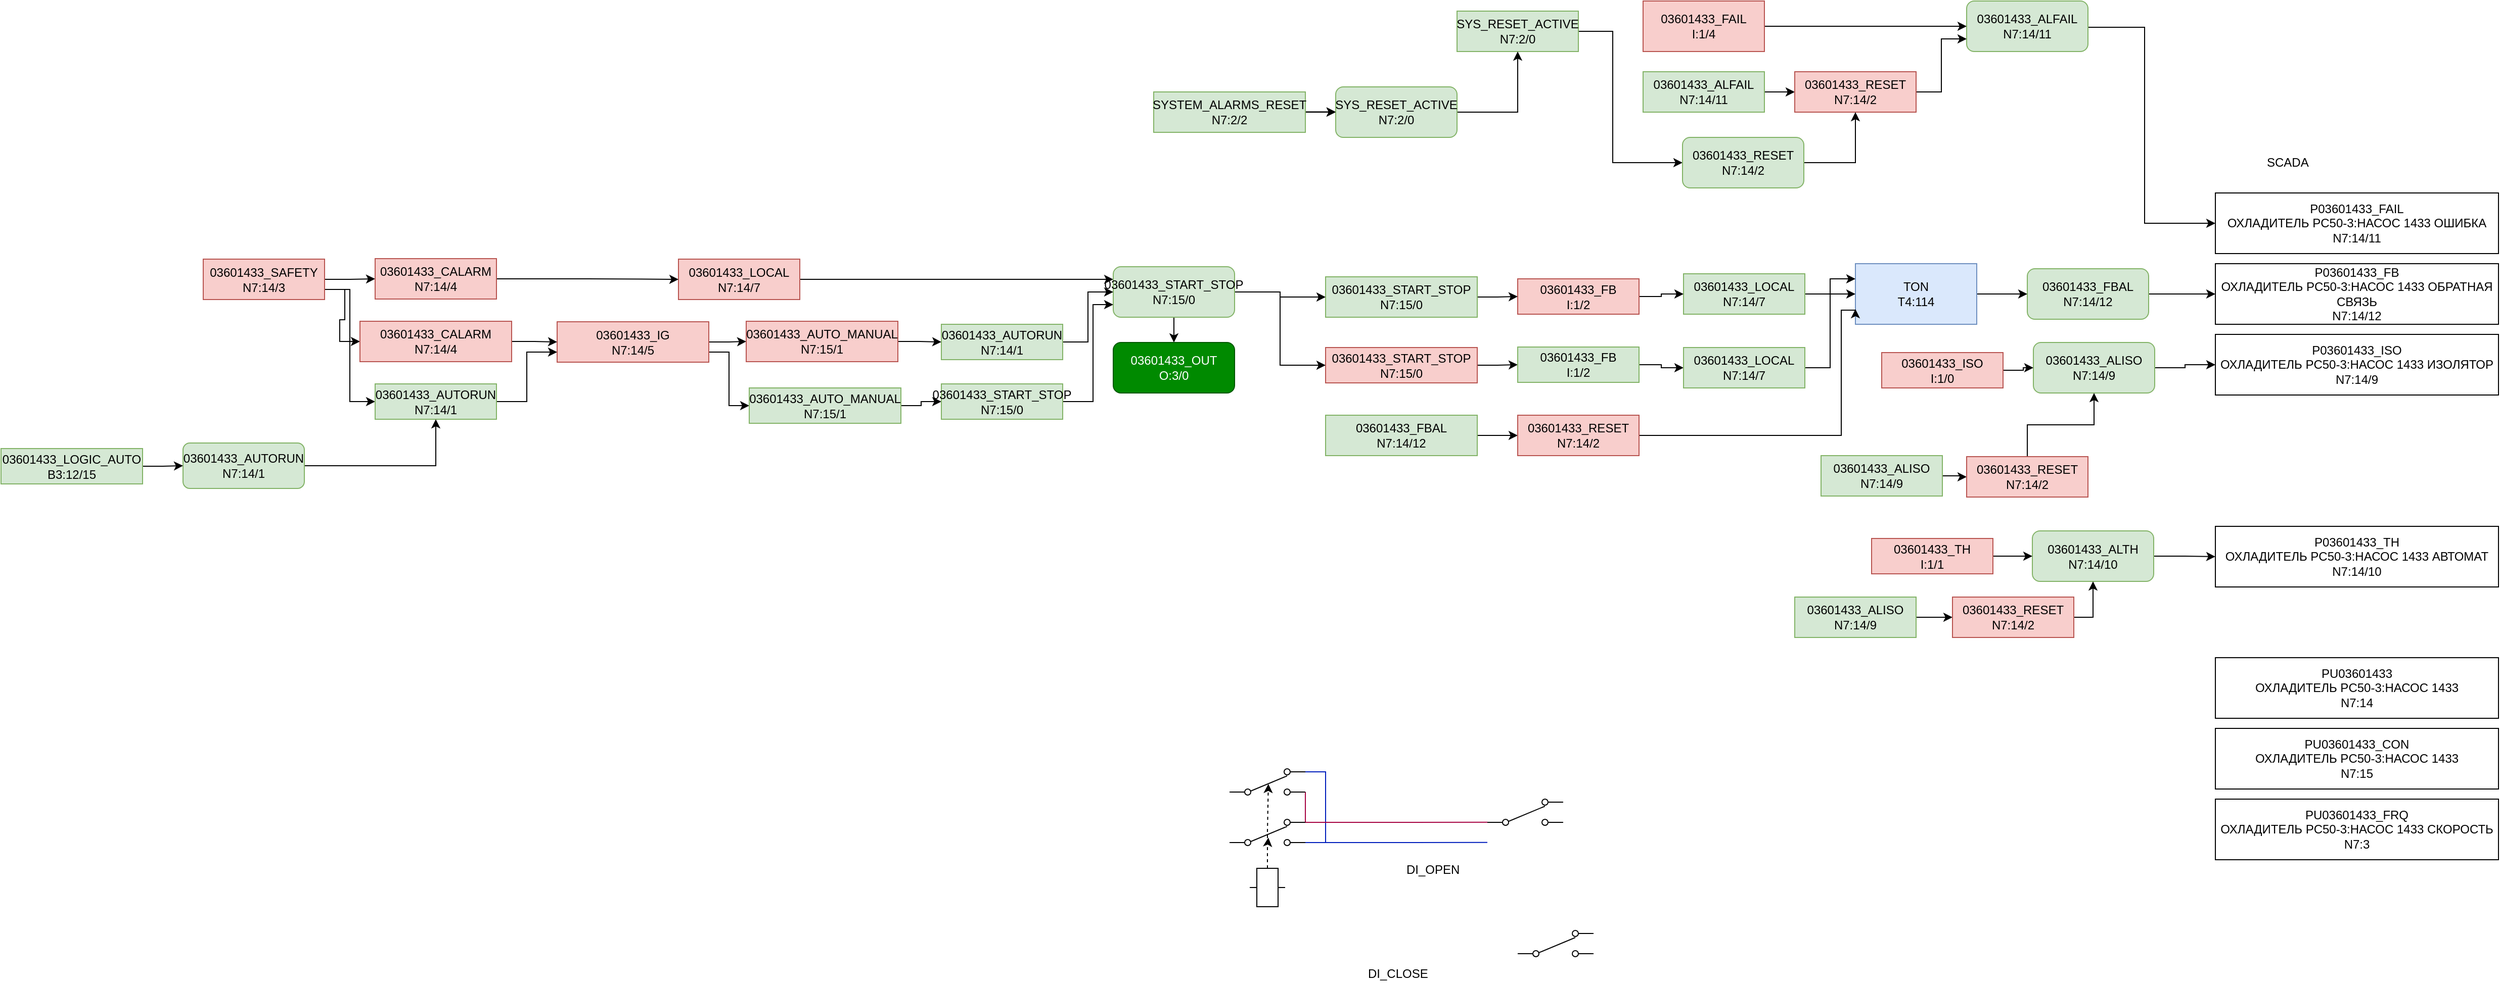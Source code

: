 <mxfile version="10.8.7" type="github"><diagram id="lWUpWWb-8Wb7K1V3EZNw" name="Page-1"><mxGraphModel dx="5367" dy="1591" grid="1" gridSize="10" guides="1" tooltips="1" connect="1" arrows="1" fold="1" page="1" pageScale="1" pageWidth="827" pageHeight="1169" math="0" shadow="0"><root><mxCell id="0"/><mxCell id="1" parent="0"/><mxCell id="GgulT87VXyHL099Rjrc8-3" value="&lt;div&gt;P03601433_FAIL&lt;/div&gt;&lt;div&gt;ОХЛАДИТЕЛЬ PC50-3:НАСОС 1433 ОШИБКА&lt;/div&gt;&lt;div&gt;N7:14/11&lt;br&gt;&lt;/div&gt;" style="rounded=0;whiteSpace=wrap;html=1;" vertex="1" parent="1"><mxGeometry x="180" y="200" width="280" height="60" as="geometry"/></mxCell><mxCell id="GgulT87VXyHL099Rjrc8-4" value="&lt;div&gt;P03601433_FB&lt;/div&gt;&lt;div&gt;ОХЛАДИТЕЛЬ PC50-3:НАСОС 1433 ОБРАТНАЯ СВЯЗЬ&lt;/div&gt;&lt;div&gt;N7:14/12&lt;br&gt;&lt;/div&gt;" style="rounded=0;whiteSpace=wrap;html=1;" vertex="1" parent="1"><mxGeometry x="180" y="270" width="280" height="60" as="geometry"/></mxCell><mxCell id="GgulT87VXyHL099Rjrc8-5" value="&lt;div&gt;P03601433_ISO&lt;/div&gt;&lt;div&gt;ОХЛАДИТЕЛЬ PC50-3:НАСОС 1433 ИЗОЛЯТОР&lt;/div&gt;&lt;div&gt;N7:14/9&lt;br&gt;&lt;/div&gt;" style="rounded=0;whiteSpace=wrap;html=1;" vertex="1" parent="1"><mxGeometry x="180" y="340" width="280" height="60" as="geometry"/></mxCell><mxCell id="GgulT87VXyHL099Rjrc8-6" value="&lt;div&gt;P03601433_TH&lt;/div&gt;&lt;div&gt;ОХЛАДИТЕЛЬ PC50-3:НАСОС 1433 АВТОМАТ&lt;/div&gt;&lt;div&gt;N7:14/10&lt;br&gt;&lt;/div&gt;" style="rounded=0;whiteSpace=wrap;html=1;" vertex="1" parent="1"><mxGeometry x="180" y="530" width="280" height="60" as="geometry"/></mxCell><mxCell id="GgulT87VXyHL099Rjrc8-7" value="&lt;div&gt;PU03601433&lt;/div&gt;&lt;div&gt;ОХЛАДИТЕЛЬ PC50-3:НАСОС 1433&lt;/div&gt;&lt;div&gt;N7:14&lt;br&gt;&lt;/div&gt;" style="rounded=0;whiteSpace=wrap;html=1;" vertex="1" parent="1"><mxGeometry x="180" y="660" width="280" height="60" as="geometry"/></mxCell><mxCell id="GgulT87VXyHL099Rjrc8-8" value="&lt;div&gt;PU03601433_CON&lt;/div&gt;&lt;div&gt;ОХЛАДИТЕЛЬ PC50-3:НАСОС 1433&lt;/div&gt;&lt;div&gt;N7:15&lt;br&gt;&lt;/div&gt;" style="rounded=0;whiteSpace=wrap;html=1;" vertex="1" parent="1"><mxGeometry x="180" y="730" width="280" height="60" as="geometry"/></mxCell><mxCell id="GgulT87VXyHL099Rjrc8-9" value="&lt;div&gt;PU03601433_FRQ&lt;/div&gt;&lt;div&gt;ОХЛАДИТЕЛЬ PC50-3:НАСОС 1433 СКОРОСТЬ&lt;/div&gt;&lt;div&gt;N7:3&lt;br&gt;&lt;/div&gt;" style="rounded=0;whiteSpace=wrap;html=1;" vertex="1" parent="1"><mxGeometry x="180" y="800" width="280" height="60" as="geometry"/></mxCell><mxCell id="GgulT87VXyHL099Rjrc8-25" style="edgeStyle=orthogonalEdgeStyle;rounded=0;orthogonalLoop=1;jettySize=auto;html=1;" edge="1" parent="1" source="GgulT87VXyHL099Rjrc8-10" target="GgulT87VXyHL099Rjrc8-3"><mxGeometry relative="1" as="geometry"><Array as="points"><mxPoint x="110" y="36"/><mxPoint x="110" y="230"/></Array></mxGeometry></mxCell><mxCell id="GgulT87VXyHL099Rjrc8-10" value="03601433_ALFAIL&lt;br&gt;&lt;div&gt;N7:14/11&lt;/div&gt;" style="rounded=1;whiteSpace=wrap;html=1;fillColor=#d5e8d4;strokeColor=#82b366;" vertex="1" parent="1"><mxGeometry x="-66" y="10" width="120" height="50" as="geometry"/></mxCell><mxCell id="GgulT87VXyHL099Rjrc8-12" style="edgeStyle=orthogonalEdgeStyle;rounded=0;orthogonalLoop=1;jettySize=auto;html=1;" edge="1" parent="1" source="GgulT87VXyHL099Rjrc8-11" target="GgulT87VXyHL099Rjrc8-10"><mxGeometry relative="1" as="geometry"/></mxCell><mxCell id="GgulT87VXyHL099Rjrc8-11" value="&lt;div&gt;03601433_FAIL&lt;/div&gt;&lt;div&gt;I:1/4&lt;br&gt;&lt;/div&gt;" style="rounded=0;whiteSpace=wrap;html=1;fillColor=#f8cecc;strokeColor=#b85450;" vertex="1" parent="1"><mxGeometry x="-386" y="10" width="120" height="50" as="geometry"/></mxCell><mxCell id="GgulT87VXyHL099Rjrc8-16" style="edgeStyle=orthogonalEdgeStyle;rounded=0;orthogonalLoop=1;jettySize=auto;html=1;" edge="1" parent="1" source="GgulT87VXyHL099Rjrc8-13" target="GgulT87VXyHL099Rjrc8-14"><mxGeometry relative="1" as="geometry"/></mxCell><mxCell id="GgulT87VXyHL099Rjrc8-13" value="03601433_ALFAIL&lt;br&gt;&lt;div&gt;N7:14/11&lt;/div&gt;" style="rounded=0;whiteSpace=wrap;html=1;fillColor=#d5e8d4;strokeColor=#82b366;" vertex="1" parent="1"><mxGeometry x="-386" y="80" width="120" height="40" as="geometry"/></mxCell><mxCell id="GgulT87VXyHL099Rjrc8-15" style="edgeStyle=orthogonalEdgeStyle;rounded=0;orthogonalLoop=1;jettySize=auto;html=1;entryX=0;entryY=0.75;entryDx=0;entryDy=0;" edge="1" parent="1" source="GgulT87VXyHL099Rjrc8-14" target="GgulT87VXyHL099Rjrc8-10"><mxGeometry relative="1" as="geometry"/></mxCell><mxCell id="GgulT87VXyHL099Rjrc8-14" value="&lt;div&gt;03601433_RESET&lt;/div&gt;N7:14/2" style="rounded=0;whiteSpace=wrap;html=1;fillColor=#f8cecc;strokeColor=#b85450;" vertex="1" parent="1"><mxGeometry x="-236" y="80" width="120" height="40" as="geometry"/></mxCell><mxCell id="GgulT87VXyHL099Rjrc8-19" style="edgeStyle=orthogonalEdgeStyle;rounded=0;orthogonalLoop=1;jettySize=auto;html=1;entryX=0;entryY=0.5;entryDx=0;entryDy=0;" edge="1" parent="1" source="GgulT87VXyHL099Rjrc8-17" target="GgulT87VXyHL099Rjrc8-18"><mxGeometry relative="1" as="geometry"><Array as="points"><mxPoint x="-416" y="40"/><mxPoint x="-416" y="170"/></Array></mxGeometry></mxCell><mxCell id="GgulT87VXyHL099Rjrc8-17" value="&lt;div&gt;SYS_RESET_ACTIVE&lt;/div&gt;&lt;div&gt;N7:2/0&lt;br&gt;&lt;/div&gt;" style="rounded=0;whiteSpace=wrap;html=1;fillColor=#d5e8d4;strokeColor=#82b366;" vertex="1" parent="1"><mxGeometry x="-570" y="20" width="120" height="40" as="geometry"/></mxCell><mxCell id="GgulT87VXyHL099Rjrc8-20" style="edgeStyle=orthogonalEdgeStyle;rounded=0;orthogonalLoop=1;jettySize=auto;html=1;entryX=0.5;entryY=1;entryDx=0;entryDy=0;" edge="1" parent="1" source="GgulT87VXyHL099Rjrc8-18" target="GgulT87VXyHL099Rjrc8-14"><mxGeometry relative="1" as="geometry"><Array as="points"><mxPoint x="-176" y="170"/></Array></mxGeometry></mxCell><mxCell id="GgulT87VXyHL099Rjrc8-18" value="&lt;div&gt;03601433_RESET&lt;/div&gt;N7:14/2" style="rounded=1;whiteSpace=wrap;html=1;fillColor=#d5e8d4;strokeColor=#82b366;" vertex="1" parent="1"><mxGeometry x="-347" y="145" width="120" height="50" as="geometry"/></mxCell><mxCell id="GgulT87VXyHL099Rjrc8-22" style="edgeStyle=orthogonalEdgeStyle;rounded=0;orthogonalLoop=1;jettySize=auto;html=1;" edge="1" parent="1" source="GgulT87VXyHL099Rjrc8-21" target="GgulT87VXyHL099Rjrc8-17"><mxGeometry relative="1" as="geometry"><Array as="points"><mxPoint x="-510" y="120"/></Array></mxGeometry></mxCell><mxCell id="GgulT87VXyHL099Rjrc8-21" value="&lt;div&gt;SYS_RESET_ACTIVE&lt;/div&gt;&lt;div&gt;N7:2/0&lt;br&gt;&lt;/div&gt;" style="rounded=1;whiteSpace=wrap;html=1;fillColor=#d5e8d4;strokeColor=#82b366;" vertex="1" parent="1"><mxGeometry x="-690" y="95" width="120" height="50" as="geometry"/></mxCell><mxCell id="GgulT87VXyHL099Rjrc8-24" style="edgeStyle=orthogonalEdgeStyle;rounded=0;orthogonalLoop=1;jettySize=auto;html=1;entryX=0;entryY=0.5;entryDx=0;entryDy=0;" edge="1" parent="1" target="GgulT87VXyHL099Rjrc8-21"><mxGeometry relative="1" as="geometry"><mxPoint x="-720" y="119.706" as="sourcePoint"/></mxGeometry></mxCell><mxCell id="GgulT87VXyHL099Rjrc8-32" style="edgeStyle=orthogonalEdgeStyle;rounded=0;orthogonalLoop=1;jettySize=auto;html=1;" edge="1" parent="1" source="GgulT87VXyHL099Rjrc8-23" target="GgulT87VXyHL099Rjrc8-21"><mxGeometry relative="1" as="geometry"/></mxCell><mxCell id="GgulT87VXyHL099Rjrc8-23" value="&lt;div&gt;SYSTEM_ALARMS_RESET&lt;/div&gt;&lt;div&gt;N7:2/2&lt;br&gt;&lt;/div&gt;" style="rounded=0;whiteSpace=wrap;html=1;fillColor=#d5e8d4;strokeColor=#82b366;" vertex="1" parent="1"><mxGeometry x="-870" y="100" width="150" height="40" as="geometry"/></mxCell><mxCell id="GgulT87VXyHL099Rjrc8-26" value="SCADA" style="text;html=1;resizable=0;points=[];autosize=1;align=left;verticalAlign=top;spacingTop=-4;" vertex="1" parent="1"><mxGeometry x="229" y="160" width="60" height="20" as="geometry"/></mxCell><mxCell id="GgulT87VXyHL099Rjrc8-28" style="edgeStyle=orthogonalEdgeStyle;rounded=0;orthogonalLoop=1;jettySize=auto;html=1;" edge="1" parent="1" source="GgulT87VXyHL099Rjrc8-27" target="GgulT87VXyHL099Rjrc8-4"><mxGeometry relative="1" as="geometry"/></mxCell><mxCell id="GgulT87VXyHL099Rjrc8-27" value="03601433_FBAL&lt;br&gt;&lt;div&gt;N7:14/12&lt;/div&gt;" style="rounded=1;whiteSpace=wrap;html=1;fillColor=#d5e8d4;strokeColor=#82b366;" vertex="1" parent="1"><mxGeometry x="-6" y="275" width="120" height="50" as="geometry"/></mxCell><mxCell id="GgulT87VXyHL099Rjrc8-30" style="edgeStyle=orthogonalEdgeStyle;rounded=0;orthogonalLoop=1;jettySize=auto;html=1;entryX=0;entryY=0.5;entryDx=0;entryDy=0;" edge="1" parent="1" source="GgulT87VXyHL099Rjrc8-29" target="GgulT87VXyHL099Rjrc8-27"><mxGeometry relative="1" as="geometry"/></mxCell><mxCell id="GgulT87VXyHL099Rjrc8-29" value="&lt;div&gt;TON&lt;br&gt;&lt;/div&gt;&lt;div&gt;T4:114&lt;/div&gt;" style="rounded=0;whiteSpace=wrap;html=1;fillColor=#dae8fc;strokeColor=#6c8ebf;" vertex="1" parent="1"><mxGeometry x="-176" y="270" width="120" height="60" as="geometry"/></mxCell><mxCell id="GgulT87VXyHL099Rjrc8-33" style="edgeStyle=orthogonalEdgeStyle;rounded=0;orthogonalLoop=1;jettySize=auto;html=1;entryX=0;entryY=0.25;entryDx=0;entryDy=0;" edge="1" parent="1" source="GgulT87VXyHL099Rjrc8-31" target="GgulT87VXyHL099Rjrc8-29"><mxGeometry relative="1" as="geometry"/></mxCell><mxCell id="GgulT87VXyHL099Rjrc8-31" value="&lt;div&gt;03601433_LOCAL&lt;/div&gt;&lt;div&gt;N7:14/7&lt;br&gt;&lt;/div&gt;" style="rounded=0;whiteSpace=wrap;html=1;fillColor=#d5e8d4;strokeColor=#82b366;" vertex="1" parent="1"><mxGeometry x="-346" y="280" width="120" height="40" as="geometry"/></mxCell><mxCell id="GgulT87VXyHL099Rjrc8-35" style="edgeStyle=orthogonalEdgeStyle;rounded=0;orthogonalLoop=1;jettySize=auto;html=1;" edge="1" parent="1" source="GgulT87VXyHL099Rjrc8-34" target="GgulT87VXyHL099Rjrc8-31"><mxGeometry relative="1" as="geometry"/></mxCell><mxCell id="GgulT87VXyHL099Rjrc8-34" value="&lt;div&gt;03601433_FB&lt;/div&gt;&lt;div&gt;I:1/2&lt;br&gt;&lt;/div&gt;" style="rounded=0;whiteSpace=wrap;html=1;fillColor=#f8cecc;strokeColor=#b85450;" vertex="1" parent="1"><mxGeometry x="-510" y="285" width="120" height="35" as="geometry"/></mxCell><mxCell id="GgulT87VXyHL099Rjrc8-37" style="edgeStyle=orthogonalEdgeStyle;rounded=0;orthogonalLoop=1;jettySize=auto;html=1;" edge="1" parent="1" source="GgulT87VXyHL099Rjrc8-36" target="GgulT87VXyHL099Rjrc8-34"><mxGeometry relative="1" as="geometry"/></mxCell><mxCell id="GgulT87VXyHL099Rjrc8-36" value="&lt;div&gt;03601433_START_STOP&lt;br&gt;&lt;/div&gt;&lt;div&gt;N7:15/0&lt;/div&gt;" style="rounded=0;whiteSpace=wrap;html=1;fillColor=#d5e8d4;strokeColor=#82b366;" vertex="1" parent="1"><mxGeometry x="-700" y="283" width="150" height="40" as="geometry"/></mxCell><mxCell id="GgulT87VXyHL099Rjrc8-40" style="edgeStyle=orthogonalEdgeStyle;rounded=0;orthogonalLoop=1;jettySize=auto;html=1;" edge="1" parent="1" source="GgulT87VXyHL099Rjrc8-38" target="GgulT87VXyHL099Rjrc8-39"><mxGeometry relative="1" as="geometry"/></mxCell><mxCell id="GgulT87VXyHL099Rjrc8-38" value="&lt;div&gt;03601433_START_STOP&lt;br&gt;&lt;/div&gt;&lt;div&gt;N7:15/0&lt;/div&gt;" style="rounded=0;whiteSpace=wrap;html=1;fillColor=#f8cecc;strokeColor=#b85450;" vertex="1" parent="1"><mxGeometry x="-700" y="353" width="150" height="35" as="geometry"/></mxCell><mxCell id="GgulT87VXyHL099Rjrc8-42" style="edgeStyle=orthogonalEdgeStyle;rounded=0;orthogonalLoop=1;jettySize=auto;html=1;" edge="1" parent="1" source="GgulT87VXyHL099Rjrc8-39" target="GgulT87VXyHL099Rjrc8-41"><mxGeometry relative="1" as="geometry"/></mxCell><mxCell id="GgulT87VXyHL099Rjrc8-39" value="&lt;div&gt;03601433_FB&lt;/div&gt;&lt;div&gt;I:1/2&lt;br&gt;&lt;/div&gt;" style="rounded=0;whiteSpace=wrap;html=1;fillColor=#d5e8d4;strokeColor=#82b366;" vertex="1" parent="1"><mxGeometry x="-510" y="352.5" width="120" height="35" as="geometry"/></mxCell><mxCell id="GgulT87VXyHL099Rjrc8-44" style="edgeStyle=orthogonalEdgeStyle;rounded=0;orthogonalLoop=1;jettySize=auto;html=1;entryX=0;entryY=0.5;entryDx=0;entryDy=0;" edge="1" parent="1" source="GgulT87VXyHL099Rjrc8-41" target="GgulT87VXyHL099Rjrc8-29"><mxGeometry relative="1" as="geometry"/></mxCell><mxCell id="GgulT87VXyHL099Rjrc8-41" value="&lt;div&gt;03601433_LOCAL&lt;/div&gt;&lt;div&gt;N7:14/7&lt;br&gt;&lt;/div&gt;" style="rounded=0;whiteSpace=wrap;html=1;fillColor=#d5e8d4;strokeColor=#82b366;" vertex="1" parent="1"><mxGeometry x="-346" y="353" width="120" height="40" as="geometry"/></mxCell><mxCell id="GgulT87VXyHL099Rjrc8-47" style="edgeStyle=orthogonalEdgeStyle;rounded=0;orthogonalLoop=1;jettySize=auto;html=1;" edge="1" parent="1" source="GgulT87VXyHL099Rjrc8-45" target="GgulT87VXyHL099Rjrc8-46"><mxGeometry relative="1" as="geometry"/></mxCell><mxCell id="GgulT87VXyHL099Rjrc8-45" value="03601433_FBAL&lt;br&gt;&lt;div&gt;N7:14/12&lt;/div&gt;" style="rounded=0;whiteSpace=wrap;html=1;fillColor=#d5e8d4;strokeColor=#82b366;" vertex="1" parent="1"><mxGeometry x="-700" y="420" width="150" height="40" as="geometry"/></mxCell><mxCell id="GgulT87VXyHL099Rjrc8-48" style="edgeStyle=orthogonalEdgeStyle;rounded=0;orthogonalLoop=1;jettySize=auto;html=1;entryX=0;entryY=0.75;entryDx=0;entryDy=0;" edge="1" parent="1" source="GgulT87VXyHL099Rjrc8-46" target="GgulT87VXyHL099Rjrc8-29"><mxGeometry relative="1" as="geometry"><Array as="points"><mxPoint x="-190" y="440"/><mxPoint x="-190" y="316"/></Array></mxGeometry></mxCell><mxCell id="GgulT87VXyHL099Rjrc8-46" value="&lt;div&gt;03601433_RESET&lt;/div&gt;N7:14/2" style="rounded=0;whiteSpace=wrap;html=1;fillColor=#f8cecc;strokeColor=#b85450;" vertex="1" parent="1"><mxGeometry x="-510" y="420" width="120" height="40" as="geometry"/></mxCell><mxCell id="GgulT87VXyHL099Rjrc8-53" style="edgeStyle=orthogonalEdgeStyle;rounded=0;orthogonalLoop=1;jettySize=auto;html=1;entryX=0;entryY=0.25;entryDx=0;entryDy=0;" edge="1" parent="1" source="GgulT87VXyHL099Rjrc8-49" target="GgulT87VXyHL099Rjrc8-50"><mxGeometry relative="1" as="geometry"/></mxCell><mxCell id="GgulT87VXyHL099Rjrc8-49" value="&lt;div&gt;03601433_LOCAL&lt;/div&gt;&lt;div&gt;N7:14/7&lt;br&gt;&lt;/div&gt;" style="rounded=0;whiteSpace=wrap;html=1;fillColor=#f8cecc;strokeColor=#b85450;" vertex="1" parent="1"><mxGeometry x="-1340" y="265.5" width="120" height="40" as="geometry"/></mxCell><mxCell id="GgulT87VXyHL099Rjrc8-51" style="edgeStyle=orthogonalEdgeStyle;rounded=0;orthogonalLoop=1;jettySize=auto;html=1;" edge="1" parent="1" source="GgulT87VXyHL099Rjrc8-50" target="GgulT87VXyHL099Rjrc8-36"><mxGeometry relative="1" as="geometry"/></mxCell><mxCell id="GgulT87VXyHL099Rjrc8-52" style="edgeStyle=orthogonalEdgeStyle;rounded=0;orthogonalLoop=1;jettySize=auto;html=1;entryX=0;entryY=0.5;entryDx=0;entryDy=0;" edge="1" parent="1" source="GgulT87VXyHL099Rjrc8-50" target="GgulT87VXyHL099Rjrc8-38"><mxGeometry relative="1" as="geometry"/></mxCell><mxCell id="GgulT87VXyHL099Rjrc8-79" style="edgeStyle=orthogonalEdgeStyle;rounded=0;orthogonalLoop=1;jettySize=auto;html=1;entryX=0.5;entryY=0;entryDx=0;entryDy=0;" edge="1" parent="1" source="GgulT87VXyHL099Rjrc8-50" target="GgulT87VXyHL099Rjrc8-78"><mxGeometry relative="1" as="geometry"/></mxCell><mxCell id="GgulT87VXyHL099Rjrc8-50" value="&lt;div&gt;03601433_START_STOP&lt;br&gt;&lt;/div&gt;&lt;div&gt;N7:15/0&lt;/div&gt;" style="rounded=1;whiteSpace=wrap;html=1;fillColor=#d5e8d4;strokeColor=#82b366;" vertex="1" parent="1"><mxGeometry x="-910" y="273" width="120" height="50" as="geometry"/></mxCell><mxCell id="GgulT87VXyHL099Rjrc8-66" style="edgeStyle=orthogonalEdgeStyle;rounded=0;orthogonalLoop=1;jettySize=auto;html=1;" edge="1" parent="1" source="GgulT87VXyHL099Rjrc8-54" target="GgulT87VXyHL099Rjrc8-65"><mxGeometry relative="1" as="geometry"/></mxCell><mxCell id="GgulT87VXyHL099Rjrc8-68" style="edgeStyle=orthogonalEdgeStyle;rounded=0;orthogonalLoop=1;jettySize=auto;html=1;exitX=1;exitY=0.75;exitDx=0;exitDy=0;entryX=0;entryY=0.5;entryDx=0;entryDy=0;" edge="1" parent="1" source="GgulT87VXyHL099Rjrc8-54" target="GgulT87VXyHL099Rjrc8-63"><mxGeometry relative="1" as="geometry"/></mxCell><mxCell id="GgulT87VXyHL099Rjrc8-70" style="edgeStyle=orthogonalEdgeStyle;rounded=0;orthogonalLoop=1;jettySize=auto;html=1;exitX=1;exitY=0.75;exitDx=0;exitDy=0;entryX=0;entryY=0.5;entryDx=0;entryDy=0;" edge="1" parent="1" source="GgulT87VXyHL099Rjrc8-54" target="GgulT87VXyHL099Rjrc8-69"><mxGeometry relative="1" as="geometry"/></mxCell><mxCell id="GgulT87VXyHL099Rjrc8-54" value="&lt;div&gt;03601433_SAFETY&lt;/div&gt;&lt;div&gt;N7:14/3&lt;br&gt;&lt;/div&gt;" style="rounded=0;whiteSpace=wrap;html=1;fillColor=#f8cecc;strokeColor=#b85450;" vertex="1" parent="1"><mxGeometry x="-1810" y="265.5" width="120" height="40" as="geometry"/></mxCell><mxCell id="GgulT87VXyHL099Rjrc8-58" style="edgeStyle=orthogonalEdgeStyle;rounded=0;orthogonalLoop=1;jettySize=auto;html=1;entryX=0;entryY=0.5;entryDx=0;entryDy=0;" edge="1" parent="1" source="GgulT87VXyHL099Rjrc8-56" target="GgulT87VXyHL099Rjrc8-50"><mxGeometry relative="1" as="geometry"/></mxCell><mxCell id="GgulT87VXyHL099Rjrc8-56" value="&lt;div&gt;03601433_AUTORUN&lt;/div&gt;&lt;div&gt;N7:14/1&lt;br&gt;&lt;/div&gt;" style="rounded=0;whiteSpace=wrap;html=1;fillColor=#d5e8d4;strokeColor=#82b366;" vertex="1" parent="1"><mxGeometry x="-1080" y="330" width="120" height="35" as="geometry"/></mxCell><mxCell id="GgulT87VXyHL099Rjrc8-60" style="edgeStyle=orthogonalEdgeStyle;rounded=0;orthogonalLoop=1;jettySize=auto;html=1;" edge="1" parent="1" source="GgulT87VXyHL099Rjrc8-59" target="GgulT87VXyHL099Rjrc8-56"><mxGeometry relative="1" as="geometry"/></mxCell><mxCell id="GgulT87VXyHL099Rjrc8-59" value="&lt;div&gt;03601433_AUTO_MANUAL&lt;/div&gt;&lt;div&gt;N7:15/1&lt;br&gt;&lt;/div&gt;" style="rounded=0;whiteSpace=wrap;html=1;fillColor=#f8cecc;strokeColor=#b85450;" vertex="1" parent="1"><mxGeometry x="-1273" y="327" width="150" height="40" as="geometry"/></mxCell><mxCell id="GgulT87VXyHL099Rjrc8-62" style="edgeStyle=orthogonalEdgeStyle;rounded=0;orthogonalLoop=1;jettySize=auto;html=1;" edge="1" parent="1" source="GgulT87VXyHL099Rjrc8-61" target="GgulT87VXyHL099Rjrc8-59"><mxGeometry relative="1" as="geometry"/></mxCell><mxCell id="GgulT87VXyHL099Rjrc8-73" style="edgeStyle=orthogonalEdgeStyle;rounded=0;orthogonalLoop=1;jettySize=auto;html=1;exitX=1;exitY=0.75;exitDx=0;exitDy=0;entryX=0;entryY=0.5;entryDx=0;entryDy=0;" edge="1" parent="1" source="GgulT87VXyHL099Rjrc8-61" target="GgulT87VXyHL099Rjrc8-72"><mxGeometry relative="1" as="geometry"/></mxCell><mxCell id="GgulT87VXyHL099Rjrc8-61" value="&lt;div&gt;03601433_IG&lt;/div&gt;&lt;div&gt;N7:14/5&lt;br&gt;&lt;/div&gt;" style="rounded=0;whiteSpace=wrap;html=1;fillColor=#f8cecc;strokeColor=#b85450;" vertex="1" parent="1"><mxGeometry x="-1460" y="327.5" width="150" height="40" as="geometry"/></mxCell><mxCell id="GgulT87VXyHL099Rjrc8-64" style="edgeStyle=orthogonalEdgeStyle;rounded=0;orthogonalLoop=1;jettySize=auto;html=1;" edge="1" parent="1" source="GgulT87VXyHL099Rjrc8-63" target="GgulT87VXyHL099Rjrc8-61"><mxGeometry relative="1" as="geometry"/></mxCell><mxCell id="GgulT87VXyHL099Rjrc8-63" value="&lt;div&gt;03601433_CALARM&lt;/div&gt;&lt;div&gt;N7:14/4&lt;br&gt;&lt;/div&gt;" style="rounded=0;whiteSpace=wrap;html=1;fillColor=#f8cecc;strokeColor=#b85450;" vertex="1" parent="1"><mxGeometry x="-1655" y="327" width="150" height="40" as="geometry"/></mxCell><mxCell id="GgulT87VXyHL099Rjrc8-67" style="edgeStyle=orthogonalEdgeStyle;rounded=0;orthogonalLoop=1;jettySize=auto;html=1;" edge="1" parent="1" source="GgulT87VXyHL099Rjrc8-65" target="GgulT87VXyHL099Rjrc8-49"><mxGeometry relative="1" as="geometry"/></mxCell><mxCell id="GgulT87VXyHL099Rjrc8-65" value="&lt;div&gt;03601433_CALARM&lt;/div&gt;&lt;div&gt;N7:14/4&lt;br&gt;&lt;/div&gt;" style="rounded=0;whiteSpace=wrap;html=1;fillColor=#f8cecc;strokeColor=#b85450;" vertex="1" parent="1"><mxGeometry x="-1640" y="265" width="120" height="40" as="geometry"/></mxCell><mxCell id="GgulT87VXyHL099Rjrc8-71" style="edgeStyle=orthogonalEdgeStyle;rounded=0;orthogonalLoop=1;jettySize=auto;html=1;entryX=0;entryY=0.75;entryDx=0;entryDy=0;" edge="1" parent="1" source="GgulT87VXyHL099Rjrc8-69" target="GgulT87VXyHL099Rjrc8-61"><mxGeometry relative="1" as="geometry"/></mxCell><mxCell id="GgulT87VXyHL099Rjrc8-69" value="&lt;div&gt;03601433_AUTORUN&lt;/div&gt;&lt;div&gt;N7:14/1&lt;br&gt;&lt;/div&gt;" style="rounded=0;whiteSpace=wrap;html=1;fillColor=#d5e8d4;strokeColor=#82b366;" vertex="1" parent="1"><mxGeometry x="-1640" y="389" width="120" height="35" as="geometry"/></mxCell><mxCell id="GgulT87VXyHL099Rjrc8-76" style="edgeStyle=orthogonalEdgeStyle;rounded=0;orthogonalLoop=1;jettySize=auto;html=1;" edge="1" parent="1" source="GgulT87VXyHL099Rjrc8-72" target="GgulT87VXyHL099Rjrc8-75"><mxGeometry relative="1" as="geometry"/></mxCell><mxCell id="GgulT87VXyHL099Rjrc8-72" value="&lt;div&gt;03601433_AUTO_MANUAL&lt;/div&gt;N7:15/1" style="rounded=0;whiteSpace=wrap;html=1;fillColor=#d5e8d4;strokeColor=#82b366;" vertex="1" parent="1"><mxGeometry x="-1270" y="393" width="150" height="35" as="geometry"/></mxCell><mxCell id="GgulT87VXyHL099Rjrc8-77" style="edgeStyle=orthogonalEdgeStyle;rounded=0;orthogonalLoop=1;jettySize=auto;html=1;entryX=0;entryY=0.75;entryDx=0;entryDy=0;" edge="1" parent="1" source="GgulT87VXyHL099Rjrc8-75" target="GgulT87VXyHL099Rjrc8-50"><mxGeometry relative="1" as="geometry"><Array as="points"><mxPoint x="-930" y="406"/><mxPoint x="-930" y="311"/></Array></mxGeometry></mxCell><mxCell id="GgulT87VXyHL099Rjrc8-75" value="&lt;div&gt;03601433_START_STOP&lt;/div&gt;&lt;div&gt;N7:15/0&lt;br&gt;&lt;/div&gt;" style="rounded=0;whiteSpace=wrap;html=1;fillColor=#d5e8d4;strokeColor=#82b366;" vertex="1" parent="1"><mxGeometry x="-1080" y="389" width="120" height="35" as="geometry"/></mxCell><mxCell id="GgulT87VXyHL099Rjrc8-78" value="&lt;div&gt;03601433_OUT&lt;br&gt;&lt;/div&gt;&lt;div&gt;O:3/0&lt;/div&gt;" style="rounded=1;whiteSpace=wrap;html=1;fillColor=#008a00;strokeColor=#005700;fontColor=#ffffff;" vertex="1" parent="1"><mxGeometry x="-910" y="348" width="120" height="50" as="geometry"/></mxCell><mxCell id="GgulT87VXyHL099Rjrc8-81" style="edgeStyle=orthogonalEdgeStyle;rounded=0;orthogonalLoop=1;jettySize=auto;html=1;entryX=0.5;entryY=1;entryDx=0;entryDy=0;" edge="1" parent="1" source="GgulT87VXyHL099Rjrc8-80" target="GgulT87VXyHL099Rjrc8-69"><mxGeometry relative="1" as="geometry"/></mxCell><mxCell id="GgulT87VXyHL099Rjrc8-80" value="&lt;div&gt;03601433_AUTORUN&lt;/div&gt;&lt;div&gt;N7:14/1&lt;br&gt;&lt;/div&gt;" style="rounded=1;whiteSpace=wrap;html=1;fillColor=#d5e8d4;strokeColor=#82b366;" vertex="1" parent="1"><mxGeometry x="-1830" y="447.5" width="120" height="45" as="geometry"/></mxCell><mxCell id="GgulT87VXyHL099Rjrc8-83" style="edgeStyle=orthogonalEdgeStyle;rounded=0;orthogonalLoop=1;jettySize=auto;html=1;" edge="1" parent="1" source="GgulT87VXyHL099Rjrc8-82" target="GgulT87VXyHL099Rjrc8-80"><mxGeometry relative="1" as="geometry"/></mxCell><mxCell id="GgulT87VXyHL099Rjrc8-82" value="&lt;div&gt;03601433_LOGIC_AUTO&lt;/div&gt;&lt;div&gt;B3:12/15&lt;br&gt;&lt;/div&gt;" style="rounded=0;whiteSpace=wrap;html=1;fillColor=#d5e8d4;strokeColor=#82b366;" vertex="1" parent="1"><mxGeometry x="-2010" y="453" width="140" height="35" as="geometry"/></mxCell><mxCell id="GgulT87VXyHL099Rjrc8-87" style="edgeStyle=orthogonalEdgeStyle;rounded=0;orthogonalLoop=1;jettySize=auto;html=1;entryX=0.512;entryY=0.576;entryDx=0;entryDy=0;entryPerimeter=0;dashed=1;" edge="1" parent="1" source="GgulT87VXyHL099Rjrc8-84" target="GgulT87VXyHL099Rjrc8-85"><mxGeometry relative="1" as="geometry"/></mxCell><mxCell id="GgulT87VXyHL099Rjrc8-88" style="edgeStyle=orthogonalEdgeStyle;rounded=0;orthogonalLoop=1;jettySize=auto;html=1;entryX=0.512;entryY=0.695;entryDx=0;entryDy=0;entryPerimeter=0;dashed=1;" edge="1" parent="1" source="GgulT87VXyHL099Rjrc8-84" target="GgulT87VXyHL099Rjrc8-86"><mxGeometry relative="1" as="geometry"/></mxCell><mxCell id="GgulT87VXyHL099Rjrc8-84" value="" style="pointerEvents=1;verticalLabelPosition=bottom;shadow=0;dashed=0;align=center;fillColor=#ffffff;html=1;verticalAlign=top;strokeWidth=1;shape=mxgraph.electrical.electro-mechanical.relay_coil;rotation=90;" vertex="1" parent="1"><mxGeometry x="-776.5" y="870" width="38" height="35" as="geometry"/></mxCell><mxCell id="GgulT87VXyHL099Rjrc8-89" style="rounded=0;orthogonalLoop=1;jettySize=auto;html=1;exitX=1;exitY=0.885;exitDx=0;exitDy=0;exitPerimeter=0;entryX=1;entryY=0.115;entryDx=0;entryDy=0;entryPerimeter=0;edgeStyle=orthogonalEdgeStyle;endArrow=none;endFill=0;fillColor=#d80073;strokeColor=#A50040;" edge="1" parent="1" source="GgulT87VXyHL099Rjrc8-85" target="GgulT87VXyHL099Rjrc8-86"><mxGeometry relative="1" as="geometry"/></mxCell><mxCell id="GgulT87VXyHL099Rjrc8-85" value="" style="pointerEvents=1;verticalLabelPosition=bottom;shadow=0;dashed=0;align=center;fillColor=#ffffff;html=1;verticalAlign=top;strokeWidth=1;shape=mxgraph.electrical.electro-mechanical.2-way_switch;" vertex="1" parent="1"><mxGeometry x="-795" y="770" width="75" height="26" as="geometry"/></mxCell><mxCell id="GgulT87VXyHL099Rjrc8-90" style="edgeStyle=orthogonalEdgeStyle;rounded=0;orthogonalLoop=1;jettySize=auto;html=1;exitX=1;exitY=0.885;exitDx=0;exitDy=0;exitPerimeter=0;entryX=1;entryY=0.115;entryDx=0;entryDy=0;entryPerimeter=0;endArrow=none;endFill=0;fillColor=#0050ef;strokeColor=#001DBC;" edge="1" parent="1" source="GgulT87VXyHL099Rjrc8-86" target="GgulT87VXyHL099Rjrc8-85"><mxGeometry relative="1" as="geometry"/></mxCell><mxCell id="GgulT87VXyHL099Rjrc8-91" style="edgeStyle=orthogonalEdgeStyle;rounded=0;orthogonalLoop=1;jettySize=auto;html=1;exitX=1;exitY=0.885;exitDx=0;exitDy=0;exitPerimeter=0;endArrow=none;endFill=0;fillColor=#0050ef;strokeColor=#001DBC;" edge="1" parent="1" source="GgulT87VXyHL099Rjrc8-86"><mxGeometry relative="1" as="geometry"><mxPoint x="-540" y="842.897" as="targetPoint"/></mxGeometry></mxCell><mxCell id="GgulT87VXyHL099Rjrc8-92" style="edgeStyle=orthogonalEdgeStyle;rounded=0;orthogonalLoop=1;jettySize=auto;html=1;exitX=1;exitY=0.115;exitDx=0;exitDy=0;exitPerimeter=0;endArrow=none;endFill=0;fillColor=#d80073;strokeColor=#A50040;" edge="1" parent="1" source="GgulT87VXyHL099Rjrc8-86"><mxGeometry relative="1" as="geometry"><mxPoint x="-540" y="822.897" as="targetPoint"/></mxGeometry></mxCell><mxCell id="GgulT87VXyHL099Rjrc8-86" value="" style="pointerEvents=1;verticalLabelPosition=bottom;shadow=0;dashed=0;align=center;fillColor=#ffffff;html=1;verticalAlign=top;strokeWidth=1;shape=mxgraph.electrical.electro-mechanical.2-way_switch;" vertex="1" parent="1"><mxGeometry x="-795" y="820" width="75" height="26" as="geometry"/></mxCell><mxCell id="GgulT87VXyHL099Rjrc8-93" value="" style="pointerEvents=1;verticalLabelPosition=bottom;shadow=0;dashed=0;align=center;fillColor=#ffffff;html=1;verticalAlign=top;strokeWidth=1;shape=mxgraph.electrical.electro-mechanical.2-way_switch;" vertex="1" parent="1"><mxGeometry x="-540" y="800" width="75" height="26" as="geometry"/></mxCell><mxCell id="GgulT87VXyHL099Rjrc8-94" value="" style="pointerEvents=1;verticalLabelPosition=bottom;shadow=0;dashed=0;align=center;fillColor=#ffffff;html=1;verticalAlign=top;strokeWidth=1;shape=mxgraph.electrical.electro-mechanical.2-way_switch;" vertex="1" parent="1"><mxGeometry x="-510" y="930" width="75" height="26" as="geometry"/></mxCell><mxCell id="GgulT87VXyHL099Rjrc8-95" value="DI_OPEN" style="text;html=1;resizable=0;points=[];autosize=1;align=left;verticalAlign=top;spacingTop=-4;" vertex="1" parent="1"><mxGeometry x="-622.5" y="860" width="70" height="20" as="geometry"/></mxCell><mxCell id="GgulT87VXyHL099Rjrc8-96" value="DI_CLOSE" style="text;html=1;resizable=0;points=[];autosize=1;align=left;verticalAlign=top;spacingTop=-4;" vertex="1" parent="1"><mxGeometry x="-660" y="963" width="70" height="20" as="geometry"/></mxCell><mxCell id="GgulT87VXyHL099Rjrc8-98" style="edgeStyle=orthogonalEdgeStyle;rounded=0;orthogonalLoop=1;jettySize=auto;html=1;endArrow=classic;endFill=1;" edge="1" parent="1" source="GgulT87VXyHL099Rjrc8-97" target="GgulT87VXyHL099Rjrc8-5"><mxGeometry relative="1" as="geometry"/></mxCell><mxCell id="GgulT87VXyHL099Rjrc8-97" value="03601433_ALISO&lt;br&gt;&lt;div&gt;N7:14/9&lt;/div&gt;" style="rounded=1;whiteSpace=wrap;html=1;fillColor=#d5e8d4;strokeColor=#82b366;" vertex="1" parent="1"><mxGeometry y="348" width="120" height="50" as="geometry"/></mxCell><mxCell id="GgulT87VXyHL099Rjrc8-100" style="edgeStyle=orthogonalEdgeStyle;rounded=0;orthogonalLoop=1;jettySize=auto;html=1;endArrow=classic;endFill=1;" edge="1" parent="1" source="GgulT87VXyHL099Rjrc8-99" target="GgulT87VXyHL099Rjrc8-97"><mxGeometry relative="1" as="geometry"/></mxCell><mxCell id="GgulT87VXyHL099Rjrc8-99" value="&lt;div&gt;03601433_ISO&lt;/div&gt;&lt;div&gt;I:1/0&lt;br&gt;&lt;/div&gt;" style="rounded=0;whiteSpace=wrap;html=1;fillColor=#f8cecc;strokeColor=#b85450;" vertex="1" parent="1"><mxGeometry x="-150" y="358" width="120" height="35" as="geometry"/></mxCell><mxCell id="GgulT87VXyHL099Rjrc8-103" style="edgeStyle=orthogonalEdgeStyle;rounded=0;orthogonalLoop=1;jettySize=auto;html=1;endArrow=classic;endFill=1;" edge="1" parent="1" source="GgulT87VXyHL099Rjrc8-101" target="GgulT87VXyHL099Rjrc8-102"><mxGeometry relative="1" as="geometry"/></mxCell><mxCell id="GgulT87VXyHL099Rjrc8-101" value="03601433_ALISO&lt;br&gt;&lt;div&gt;N7:14/9&lt;/div&gt;" style="rounded=0;whiteSpace=wrap;html=1;fillColor=#d5e8d4;strokeColor=#82b366;" vertex="1" parent="1"><mxGeometry x="-210" y="460" width="120" height="40" as="geometry"/></mxCell><mxCell id="GgulT87VXyHL099Rjrc8-104" style="edgeStyle=orthogonalEdgeStyle;rounded=0;orthogonalLoop=1;jettySize=auto;html=1;endArrow=classic;endFill=1;" edge="1" parent="1" source="GgulT87VXyHL099Rjrc8-102" target="GgulT87VXyHL099Rjrc8-97"><mxGeometry relative="1" as="geometry"/></mxCell><mxCell id="GgulT87VXyHL099Rjrc8-102" value="&lt;div&gt;03601433_RESET&lt;/div&gt;N7:14/2" style="rounded=0;whiteSpace=wrap;html=1;fillColor=#f8cecc;strokeColor=#b85450;" vertex="1" parent="1"><mxGeometry x="-66" y="461" width="120" height="40" as="geometry"/></mxCell><mxCell id="GgulT87VXyHL099Rjrc8-106" style="edgeStyle=orthogonalEdgeStyle;rounded=0;orthogonalLoop=1;jettySize=auto;html=1;entryX=0;entryY=0.5;entryDx=0;entryDy=0;endArrow=classic;endFill=1;" edge="1" parent="1" source="GgulT87VXyHL099Rjrc8-105" target="GgulT87VXyHL099Rjrc8-6"><mxGeometry relative="1" as="geometry"/></mxCell><mxCell id="GgulT87VXyHL099Rjrc8-105" value="03601433_ALTH&lt;br&gt;&lt;div&gt;N7:14/10&lt;/div&gt;" style="rounded=1;whiteSpace=wrap;html=1;fillColor=#d5e8d4;strokeColor=#82b366;" vertex="1" parent="1"><mxGeometry x="-1" y="534.5" width="120" height="50" as="geometry"/></mxCell><mxCell id="GgulT87VXyHL099Rjrc8-108" style="edgeStyle=orthogonalEdgeStyle;rounded=0;orthogonalLoop=1;jettySize=auto;html=1;endArrow=classic;endFill=1;" edge="1" parent="1" source="GgulT87VXyHL099Rjrc8-107" target="GgulT87VXyHL099Rjrc8-105"><mxGeometry relative="1" as="geometry"/></mxCell><mxCell id="GgulT87VXyHL099Rjrc8-107" value="&lt;div&gt;03601433_TH&lt;/div&gt;&lt;div&gt;I:1/1&lt;br&gt;&lt;/div&gt;" style="rounded=0;whiteSpace=wrap;html=1;fillColor=#f8cecc;strokeColor=#b85450;" vertex="1" parent="1"><mxGeometry x="-160" y="542" width="120" height="35" as="geometry"/></mxCell><mxCell id="GgulT87VXyHL099Rjrc8-111" style="edgeStyle=orthogonalEdgeStyle;rounded=0;orthogonalLoop=1;jettySize=auto;html=1;entryX=0;entryY=0.5;entryDx=0;entryDy=0;endArrow=classic;endFill=1;" edge="1" parent="1" source="GgulT87VXyHL099Rjrc8-109" target="GgulT87VXyHL099Rjrc8-110"><mxGeometry relative="1" as="geometry"/></mxCell><mxCell id="GgulT87VXyHL099Rjrc8-109" value="03601433_ALISO&lt;br&gt;&lt;div&gt;N7:14/9&lt;/div&gt;" style="rounded=0;whiteSpace=wrap;html=1;fillColor=#d5e8d4;strokeColor=#82b366;" vertex="1" parent="1"><mxGeometry x="-236" y="600" width="120" height="40" as="geometry"/></mxCell><mxCell id="GgulT87VXyHL099Rjrc8-112" style="edgeStyle=orthogonalEdgeStyle;rounded=0;orthogonalLoop=1;jettySize=auto;html=1;endArrow=classic;endFill=1;entryX=0.5;entryY=1;entryDx=0;entryDy=0;" edge="1" parent="1" source="GgulT87VXyHL099Rjrc8-110" target="GgulT87VXyHL099Rjrc8-105"><mxGeometry relative="1" as="geometry"><Array as="points"><mxPoint x="59" y="620"/></Array></mxGeometry></mxCell><mxCell id="GgulT87VXyHL099Rjrc8-110" value="&lt;div&gt;03601433_RESET&lt;/div&gt;N7:14/2" style="rounded=0;whiteSpace=wrap;html=1;fillColor=#f8cecc;strokeColor=#b85450;" vertex="1" parent="1"><mxGeometry x="-80" y="600" width="120" height="40" as="geometry"/></mxCell></root></mxGraphModel></diagram></mxfile>